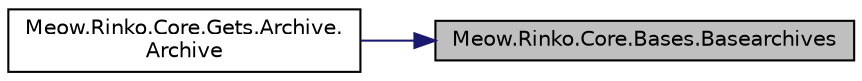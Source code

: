 digraph "Meow.Rinko.Core.Bases.Basearchives"
{
 // LATEX_PDF_SIZE
  edge [fontname="Helvetica",fontsize="10",labelfontname="Helvetica",labelfontsize="10"];
  node [fontname="Helvetica",fontsize="10",shape=record];
  rankdir="RL";
  Node1 [label="Meow.Rinko.Core.Bases.Basearchives",height=0.2,width=0.4,color="black", fillcolor="grey75", style="filled", fontcolor="black",tooltip="所有资源"];
  Node1 -> Node2 [dir="back",color="midnightblue",fontsize="10",style="solid",fontname="Helvetica"];
  Node2 [label="Meow.Rinko.Core.Gets.Archive.\lArchive",height=0.2,width=0.4,color="black", fillcolor="white", style="filled",URL="$classMeow_1_1Rinko_1_1Core_1_1Gets_1_1Archive.html#a89c1f5d0f10ee6c845e9824dcd6d4e39",tooltip="初始化榜线最高统计数据"];
}
